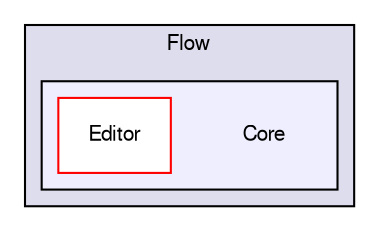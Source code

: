 digraph "Core" {
  compound=true
  node [ fontsize="10", fontname="FreeSans"];
  edge [ labelfontsize="10", labelfontname="FreeSans"];
  subgraph clusterdir_f2161341da0c2838c2d943d4603ba5b1 {
    graph [ bgcolor="#ddddee", pencolor="black", label="Flow" fontname="FreeSans", fontsize="10", URL="dir_f2161341da0c2838c2d943d4603ba5b1.html"]
  subgraph clusterdir_052648f5ed64cd022673d1e51b5fe592 {
    graph [ bgcolor="#eeeeff", pencolor="black", label="" URL="dir_052648f5ed64cd022673d1e51b5fe592.html"];
    dir_052648f5ed64cd022673d1e51b5fe592 [shape=plaintext label="Core"];
    dir_8054722468a5767d77fe2686200a126c [shape=box label="Editor" color="red" fillcolor="white" style="filled" URL="dir_8054722468a5767d77fe2686200a126c.html"];
  }
  }
}
